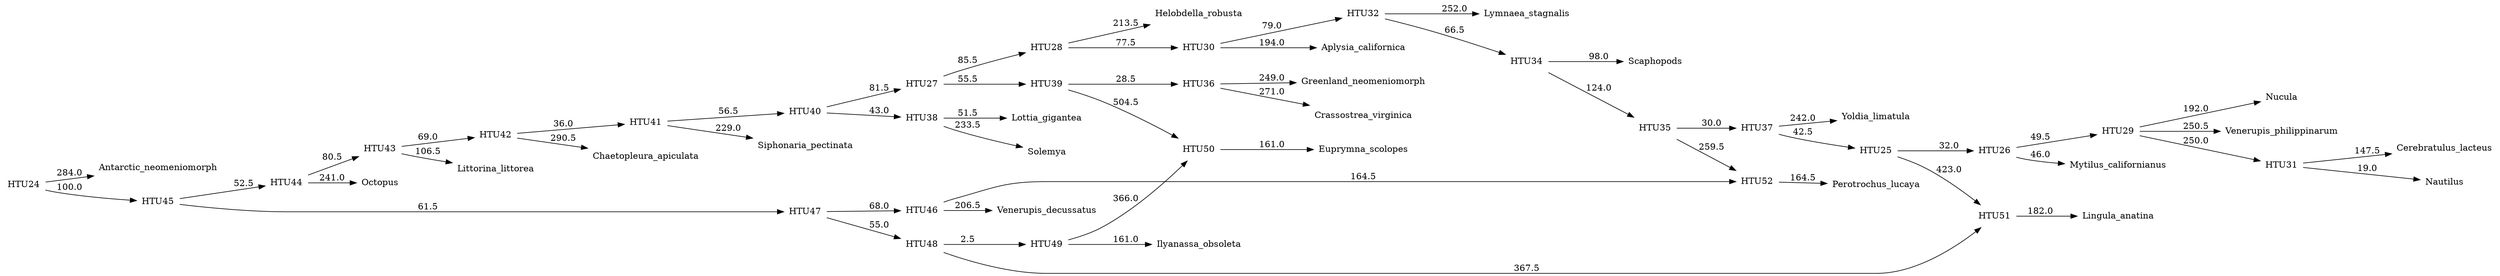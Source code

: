 digraph G {
	rankdir = LR;	node [ shape = none];

    0 [label=Antarctic_neomeniomorph];
    1 [label=Aplysia_californica];
    2 [label=Cerebratulus_lacteus];
    3 [label=Chaetopleura_apiculata];
    4 [label=Crassostrea_virginica];
    5 [label=Euprymna_scolopes];
    6 [label=Greenland_neomeniomorph];
    7 [label=Helobdella_robusta];
    8 [label=Ilyanassa_obsoleta];
    9 [label=Lingula_anatina];
    10 [label=Littorina_littorea];
    11 [label=Lottia_gigantea];
    12 [label=Lymnaea_stagnalis];
    13 [label=Mytilus_californianus];
    14 [label=Nautilus];
    15 [label=Nucula];
    16 [label=Octopus];
    17 [label=Perotrochus_lucaya];
    18 [label=Scaphopods];
    19 [label=Siphonaria_pectinata];
    20 [label=Solemya];
    21 [label=Venerupis_decussatus];
    22 [label=Venerupis_philippinarum];
    23 [label=Yoldia_limatula];
    24 [label=HTU24];
    25 [label=HTU25];
    26 [label=HTU26];
    27 [label=HTU27];
    28 [label=HTU28];
    29 [label=HTU29];
    30 [label=HTU30];
    31 [label=HTU31];
    32 [label=HTU32];
    34 [label=HTU34];
    35 [label=HTU35];
    36 [label=HTU36];
    37 [label=HTU37];
    38 [label=HTU38];
    39 [label=HTU39];
    40 [label=HTU40];
    41 [label=HTU41];
    42 [label=HTU42];
    43 [label=HTU43];
    44 [label=HTU44];
    45 [label=HTU45];
    46 [label=HTU46];
    47 [label=HTU47];
    48 [label=HTU48];
    49 [label=HTU49];
    50 [label=HTU50];
    51 [label=HTU51];
    52 [label=HTU52];
    24 -> 0 [label=284.0];
    24 -> 45 [label=100.0];
    25 -> 26 [label=32.0];
    25 -> 51 [label=423.0];
    26 -> 13 [label=46.0];
    26 -> 29 [label=49.5];
    27 -> 28 [label=85.5];
    27 -> 39 [label=55.5];
    28 -> 7 [label=213.5];
    28 -> 30 [label=77.5];
    29 -> 15 [label=192.0];
    29 -> 22 [label=250.5];
    29 -> 31 [label=250.0];
    30 -> 1 [label=194.0];
    30 -> 32 [label=79.0];
    31 -> 2 [label=147.5];
    31 -> 14 [label=19.0];
    32 -> 12 [label=252.0];
    32 -> 34 [label=66.5];
    34 -> 18 [label=98.0];
    34 -> 35 [label=124.0];
    35 -> 37 [label=30.0];
    35 -> 52 [label=259.5];
    36 -> 4 [label=271.0];
    36 -> 6 [label=249.0];
    37 -> 23 [label=242.0];
    37 -> 25 [label=42.5];
    38 -> 11 [label=51.5];
    38 -> 20 [label=233.5];
    39 -> 36 [label=28.5];
    39 -> 50 [label=504.5];
    40 -> 27 [label=81.5];
    40 -> 38 [label=43.0];
    41 -> 19 [label=229.0];
    41 -> 40 [label=56.5];
    42 -> 3 [label=290.5];
    42 -> 41 [label=36.0];
    43 -> 10 [label=106.5];
    43 -> 42 [label=69.0];
    44 -> 16 [label=241.0];
    44 -> 43 [label=80.5];
    45 -> 44 [label=52.5];
    45 -> 47 [label=61.5];
    46 -> 21 [label=206.5];
    46 -> 52 [label=164.5];
    47 -> 46 [label=68.0];
    47 -> 48 [label=55.0];
    48 -> 49 [label=2.5];
    48 -> 51 [label=367.5];
    49 -> 8 [label=161.0];
    49 -> 50 [label=366.0];
    50 -> 5 [label=161.0];
    51 -> 9 [label=182.0];
    52 -> 17 [label=164.5];
}
//1874.0
digraph G {
	rankdir = LR;	node [ shape = none];

    0 [label=Antarctic_neomeniomorph];
    1 [label=Aplysia_californica];
    2 [label=Cerebratulus_lacteus];
    3 [label=Chaetopleura_apiculata];
    4 [label=Crassostrea_virginica];
    5 [label=Euprymna_scolopes];
    6 [label=Greenland_neomeniomorph];
    7 [label=Helobdella_robusta];
    8 [label=Ilyanassa_obsoleta];
    9 [label=Lingula_anatina];
    10 [label=Littorina_littorea];
    11 [label=Lottia_gigantea];
    12 [label=Lymnaea_stagnalis];
    13 [label=Mytilus_californianus];
    14 [label=Nautilus];
    15 [label=Nucula];
    16 [label=Octopus];
    17 [label=Perotrochus_lucaya];
    18 [label=Scaphopods];
    19 [label=Siphonaria_pectinata];
    20 [label=Solemya];
    21 [label=Venerupis_decussatus];
    22 [label=Venerupis_philippinarum];
    23 [label=Yoldia_limatula];
    24 [label=HTU24];
    25 [label=HTU25];
    26 [label=HTU26];
    27 [label=HTU27];
    28 [label=HTU28];
    29 [label=HTU29];
    30 [label=HTU30];
    31 [label=HTU31];
    33 [label=HTU33];
    34 [label=HTU34];
    35 [label=HTU35];
    36 [label=HTU36];
    37 [label=HTU37];
    38 [label=HTU38];
    39 [label=HTU39];
    40 [label=HTU40];
    41 [label=HTU41];
    42 [label=HTU42];
    43 [label=HTU43];
    44 [label=HTU44];
    45 [label=HTU45];
    46 [label=HTU46];
    24 -> 0 [label=286.0];
    24 -> 43 [label=109.5];
    25 -> 13 [label=41.0];
    25 -> 28 [label=49.5];
    26 -> 27 [label=84.5];
    26 -> 37 [label=63.0];
    27 -> 7 [label=228.0];
    27 -> 29 [label=82.0];
    28 -> 15 [label=191.5];
    28 -> 22 [label=250.5];
    28 -> 30 [label=252.0];
    29 -> 1 [label=211.0];
    29 -> 31 [label=78.5];
    30 -> 2 [label=148.5];
    30 -> 14 [label=18.0];
    31 -> 12 [label=271.5];
    31 -> 33 [label=63.5];
    33 -> 18 [label=119.5];
    33 -> 35 [label=104.5];
    34 -> 4 [label=271.0];
    34 -> 6 [label=249.0];
    35 -> 23 [label=253.0];
    35 -> 25 [label=45.0];
    36 -> 11 [label=54.5];
    36 -> 20 [label=230.5];
    37 -> 5 [label=368.0];
    37 -> 34 [label=22.0];
    38 -> 26 [label=88.0];
    38 -> 36 [label=44.5];
    39 -> 19 [label=231.0];
    39 -> 38 [label=58.0];
    40 -> 3 [label=292.5];
    40 -> 39 [label=39.5];
    41 -> 10 [label=108.0];
    41 -> 40 [label=71.0];
    42 -> 16 [label=233.0];
    42 -> 41 [label=86.0];
    43 -> 42 [label=55.5];
    43 -> 45 [label=82.0];
    44 -> 17 [label=0.5];
    44 -> 21 [label=206.5];
    45 -> 44 [label=3.5];
    45 -> 46 [label=145.0];
    46 -> 8 [label=1.5];
    46 -> 9 [label=30.5];
}
//1709.0
digraph G {
	rankdir = LR;	node [ shape = none];

    0 [label=Antarctic_neomeniomorph];
    1 [label=Aplysia_californica];
    2 [label=Cerebratulus_lacteus];
    3 [label=Chaetopleura_apiculata];
    4 [label=Crassostrea_virginica];
    5 [label=Euprymna_scolopes];
    6 [label=Greenland_neomeniomorph];
    7 [label=Helobdella_robusta];
    8 [label=Ilyanassa_obsoleta];
    9 [label=Lingula_anatina];
    10 [label=Littorina_littorea];
    11 [label=Lottia_gigantea];
    12 [label=Lymnaea_stagnalis];
    13 [label=Mytilus_californianus];
    14 [label=Nautilus];
    15 [label=Nucula];
    16 [label=Octopus];
    17 [label=Perotrochus_lucaya];
    18 [label=Scaphopods];
    19 [label=Siphonaria_pectinata];
    20 [label=Solemya];
    21 [label=Venerupis_decussatus];
    22 [label=Venerupis_philippinarum];
    23 [label=Yoldia_limatula];
    24 [label=HTU24];
    25 [label=HTU25];
    26 [label=HTU26];
    27 [label=HTU27];
    28 [label=HTU28];
    29 [label=HTU29];
    30 [label=HTU30];
    31 [label=HTU31];
    33 [label=HTU33];
    34 [label=HTU34];
    35 [label=HTU35];
    36 [label=HTU36];
    37 [label=HTU37];
    38 [label=HTU38];
    39 [label=HTU39];
    40 [label=HTU40];
    41 [label=HTU41];
    42 [label=HTU42];
    43 [label=HTU43];
    44 [label=HTU44];
    45 [label=HTU45];
    46 [label=HTU46];
    24 -> 0 [label=286.0];
    24 -> 43 [label=109.5];
    25 -> 13 [label=41.0];
    25 -> 28 [label=49.5];
    26 -> 27 [label=84.5];
    26 -> 37 [label=63.0];
    27 -> 7 [label=228.0];
    27 -> 29 [label=82.0];
    28 -> 15 [label=191.5];
    28 -> 22 [label=250.5];
    28 -> 30 [label=252.0];
    29 -> 1 [label=211.0];
    29 -> 31 [label=78.5];
    30 -> 2 [label=148.5];
    30 -> 14 [label=18.0];
    31 -> 12 [label=271.5];
    31 -> 33 [label=63.5];
    33 -> 18 [label=119.5];
    33 -> 35 [label=104.5];
    34 -> 4 [label=271.0];
    34 -> 6 [label=249.0];
    35 -> 23 [label=253.0];
    35 -> 25 [label=45.0];
    36 -> 11 [label=54.5];
    36 -> 20 [label=230.5];
    37 -> 5 [label=368.0];
    37 -> 34 [label=22.0];
    38 -> 26 [label=88.0];
    38 -> 36 [label=44.5];
    39 -> 19 [label=231.0];
    39 -> 38 [label=58.0];
    40 -> 3 [label=292.5];
    40 -> 39 [label=39.5];
    41 -> 10 [label=108.0];
    41 -> 40 [label=71.0];
    42 -> 16 [label=233.0];
    42 -> 41 [label=86.0];
    43 -> 42 [label=55.5];
    43 -> 45 [label=82.0];
    44 -> 17 [label=0.5];
    44 -> 21 [label=206.5];
    45 -> 44 [label=3.5];
    45 -> 46 [label=145.0];
    46 -> 8 [label=1.5];
    46 -> 9 [label=30.5];
}
//1709.0
digraph G {
	rankdir = LR;	node [ shape = none];

    0 [label=Antarctic_neomeniomorph];
    1 [label=Aplysia_californica];
    2 [label=Cerebratulus_lacteus];
    3 [label=Chaetopleura_apiculata];
    4 [label=Crassostrea_virginica];
    5 [label=Euprymna_scolopes];
    6 [label=Greenland_neomeniomorph];
    7 [label=Helobdella_robusta];
    8 [label=Ilyanassa_obsoleta];
    9 [label=Lingula_anatina];
    10 [label=Littorina_littorea];
    11 [label=Lottia_gigantea];
    12 [label=Lymnaea_stagnalis];
    13 [label=Mytilus_californianus];
    14 [label=Nautilus];
    15 [label=Nucula];
    16 [label=Octopus];
    17 [label=Perotrochus_lucaya];
    18 [label=Scaphopods];
    19 [label=Siphonaria_pectinata];
    20 [label=Solemya];
    21 [label=Venerupis_decussatus];
    22 [label=Venerupis_philippinarum];
    23 [label=Yoldia_limatula];
    24 [label=HTU24];
    25 [label=HTU25];
    26 [label=HTU26];
    27 [label=HTU27];
    28 [label=HTU28];
    29 [label=HTU29];
    30 [label=HTU30];
    31 [label=HTU31];
    33 [label=HTU33];
    34 [label=HTU34];
    35 [label=HTU35];
    36 [label=HTU36];
    37 [label=HTU37];
    38 [label=HTU38];
    39 [label=HTU39];
    40 [label=HTU40];
    41 [label=HTU41];
    42 [label=HTU42];
    43 [label=HTU43];
    44 [label=HTU44];
    45 [label=HTU45];
    46 [label=HTU46];
    24 -> 0 [label=262.5];
    24 -> 44 [label=70.5];
    25 -> 13 [label=44.5];
    25 -> 28 [label=49.5];
    26 -> 27 [label=85.5];
    26 -> 38 [label=55.5];
    27 -> 7 [label=213.5];
    27 -> 29 [label=77.5];
    28 -> 15 [label=192.0];
    28 -> 22 [label=250.5];
    28 -> 30 [label=250.0];
    29 -> 1 [label=194.0];
    29 -> 31 [label=79.0];
    30 -> 2 [label=147.5];
    30 -> 14 [label=19.0];
    31 -> 12 [label=252.0];
    31 -> 33 [label=66.5];
    33 -> 18 [label=98.0];
    33 -> 34 [label=124.5];
    34 -> 17 [label=105.0];
    34 -> 36 [label=32.5];
    35 -> 4 [label=271.0];
    35 -> 6 [label=249.0];
    36 -> 23 [label=245.0];
    36 -> 25 [label=48.5];
    37 -> 11 [label=52.0];
    37 -> 20 [label=233.0];
    38 -> 5 [label=363.5];
    38 -> 35 [label=28.5];
    39 -> 26 [label=81.5];
    39 -> 37 [label=43.5];
    40 -> 19 [label=229.0];
    40 -> 39 [label=57.5];
    41 -> 3 [label=289.0];
    41 -> 40 [label=37.5];
    42 -> 10 [label=105.5];
    42 -> 41 [label=70.5];
    43 -> 16 [label=229.0];
    43 -> 42 [label=91.0];
    44 -> 43 [label=26.0];
    44 -> 45 [label=253.5];
    45 -> 21 [label=52.5];
    45 -> 46 [label=13.5];
    46 -> 8 [label=2.0];
    46 -> 9 [label=30.0];
}
//1698.0
digraph G {
	rankdir = LR;	node [ shape = none];

    0 [label=Antarctic_neomeniomorph];
    1 [label=Aplysia_californica];
    2 [label=Cerebratulus_lacteus];
    3 [label=Chaetopleura_apiculata];
    4 [label=Crassostrea_virginica];
    5 [label=Euprymna_scolopes];
    6 [label=Greenland_neomeniomorph];
    7 [label=Helobdella_robusta];
    8 [label=Ilyanassa_obsoleta];
    9 [label=Lingula_anatina];
    10 [label=Littorina_littorea];
    11 [label=Lottia_gigantea];
    12 [label=Lymnaea_stagnalis];
    13 [label=Mytilus_californianus];
    14 [label=Nautilus];
    15 [label=Nucula];
    16 [label=Octopus];
    17 [label=Perotrochus_lucaya];
    18 [label=Scaphopods];
    19 [label=Siphonaria_pectinata];
    20 [label=Solemya];
    21 [label=Venerupis_decussatus];
    22 [label=Venerupis_philippinarum];
    23 [label=Yoldia_limatula];
    24 [label=HTU24];
    25 [label=HTU25];
    26 [label=HTU26];
    27 [label=HTU27];
    28 [label=HTU28];
    29 [label=HTU29];
    30 [label=HTU30];
    31 [label=HTU31];
    33 [label=HTU33];
    34 [label=HTU34];
    35 [label=HTU35];
    36 [label=HTU36];
    37 [label=HTU37];
    38 [label=HTU38];
    39 [label=HTU39];
    40 [label=HTU40];
    41 [label=HTU41];
    42 [label=HTU42];
    43 [label=HTU43];
    44 [label=HTU44];
    45 [label=HTU45];
    46 [label=HTU46];
    24 -> 0 [label=262.5];
    24 -> 44 [label=70.5];
    25 -> 13 [label=44.5];
    25 -> 28 [label=49.5];
    26 -> 27 [label=85.5];
    26 -> 38 [label=55.5];
    27 -> 7 [label=213.5];
    27 -> 29 [label=77.5];
    28 -> 15 [label=192.0];
    28 -> 22 [label=250.5];
    28 -> 30 [label=250.0];
    29 -> 1 [label=194.0];
    29 -> 31 [label=79.0];
    30 -> 2 [label=147.5];
    30 -> 14 [label=19.0];
    31 -> 12 [label=252.0];
    31 -> 33 [label=66.5];
    33 -> 18 [label=98.0];
    33 -> 34 [label=124.5];
    34 -> 17 [label=105.0];
    34 -> 36 [label=32.5];
    35 -> 4 [label=271.0];
    35 -> 6 [label=249.0];
    36 -> 23 [label=245.0];
    36 -> 25 [label=48.5];
    37 -> 11 [label=52.0];
    37 -> 20 [label=233.0];
    38 -> 5 [label=363.5];
    38 -> 35 [label=28.5];
    39 -> 26 [label=81.5];
    39 -> 37 [label=43.5];
    40 -> 19 [label=229.0];
    40 -> 39 [label=57.5];
    41 -> 3 [label=289.0];
    41 -> 40 [label=37.5];
    42 -> 10 [label=105.5];
    42 -> 41 [label=70.5];
    43 -> 16 [label=229.0];
    43 -> 42 [label=91.0];
    44 -> 43 [label=26.0];
    44 -> 45 [label=253.5];
    45 -> 21 [label=52.5];
    45 -> 46 [label=13.5];
    46 -> 8 [label=2.0];
    46 -> 9 [label=30.0];
}
//1698.0
digraph G {
	rankdir = LR;	node [ shape = none];

    0 [label=Antarctic_neomeniomorph];
    1 [label=Aplysia_californica];
    2 [label=Cerebratulus_lacteus];
    3 [label=Chaetopleura_apiculata];
    4 [label=Crassostrea_virginica];
    5 [label=Euprymna_scolopes];
    6 [label=Greenland_neomeniomorph];
    7 [label=Helobdella_robusta];
    8 [label=Ilyanassa_obsoleta];
    9 [label=Lingula_anatina];
    10 [label=Littorina_littorea];
    11 [label=Lottia_gigantea];
    12 [label=Lymnaea_stagnalis];
    13 [label=Mytilus_californianus];
    14 [label=Nautilus];
    15 [label=Nucula];
    16 [label=Octopus];
    17 [label=Perotrochus_lucaya];
    18 [label=Scaphopods];
    19 [label=Siphonaria_pectinata];
    20 [label=Solemya];
    21 [label=Venerupis_decussatus];
    22 [label=Venerupis_philippinarum];
    23 [label=Yoldia_limatula];
    24 [label=HTU24];
    25 [label=HTU25];
    26 [label=HTU26];
    27 [label=HTU27];
    28 [label=HTU28];
    29 [label=HTU29];
    30 [label=HTU30];
    31 [label=HTU31];
    32 [label=HTU32];
    34 [label=HTU34];
    35 [label=HTU35];
    36 [label=HTU36];
    37 [label=HTU37];
    38 [label=HTU38];
    39 [label=HTU39];
    40 [label=HTU40];
    41 [label=HTU41];
    42 [label=HTU42];
    43 [label=HTU43];
    44 [label=HTU44];
    45 [label=HTU45];
    46 [label=HTU46];
    24 -> 0 [label=287.0];
    24 -> 44 [label=108.5];
    25 -> 9 [label=254.0];
    25 -> 26 [label=25.0];
    26 -> 13 [label=43.0];
    26 -> 29 [label=49.0];
    27 -> 28 [label=85.0];
    27 -> 38 [label=63.0];
    28 -> 7 [label=227.5];
    28 -> 30 [label=82.5];
    29 -> 15 [label=191.5];
    29 -> 22 [label=250.5];
    29 -> 31 [label=252.0];
    30 -> 1 [label=211.5];
    30 -> 32 [label=78.5];
    31 -> 2 [label=148.5];
    31 -> 14 [label=18.0];
    32 -> 12 [label=270.0];
    32 -> 34 [label=63.0];
    34 -> 18 [label=119.5];
    34 -> 36 [label=101.5];
    35 -> 4 [label=271.0];
    35 -> 6 [label=249.0];
    36 -> 23 [label=249.5];
    36 -> 25 [label=38.5];
    37 -> 11 [label=54.5];
    37 -> 20 [label=230.5];
    38 -> 5 [label=368.0];
    38 -> 35 [label=22.0];
    39 -> 27 [label=88.0];
    39 -> 37 [label=44.5];
    40 -> 19 [label=231.0];
    40 -> 39 [label=58.0];
    41 -> 3 [label=292.5];
    41 -> 40 [label=39.5];
    42 -> 10 [label=108.0];
    42 -> 41 [label=71.0];
    43 -> 16 [label=233.0];
    43 -> 42 [label=86.0];
    44 -> 43 [label=55.5];
    44 -> 46 [label=80.0];
    45 -> 17 [label=1.0];
    45 -> 21 [label=206.0];
    46 -> 8 [label=144.5];
    46 -> 45 [label=1.5];
}
//1687.0
digraph G {
	rankdir = LR;	node [ shape = none];

    0 [label=Antarctic_neomeniomorph];
    1 [label=Aplysia_californica];
    2 [label=Cerebratulus_lacteus];
    3 [label=Chaetopleura_apiculata];
    4 [label=Crassostrea_virginica];
    5 [label=Euprymna_scolopes];
    6 [label=Greenland_neomeniomorph];
    7 [label=Helobdella_robusta];
    8 [label=Ilyanassa_obsoleta];
    9 [label=Lingula_anatina];
    10 [label=Littorina_littorea];
    11 [label=Lottia_gigantea];
    12 [label=Lymnaea_stagnalis];
    13 [label=Mytilus_californianus];
    14 [label=Nautilus];
    15 [label=Nucula];
    16 [label=Octopus];
    17 [label=Perotrochus_lucaya];
    18 [label=Scaphopods];
    19 [label=Siphonaria_pectinata];
    20 [label=Solemya];
    21 [label=Venerupis_decussatus];
    22 [label=Venerupis_philippinarum];
    23 [label=Yoldia_limatula];
    24 [label=HTU24];
    25 [label=HTU25];
    26 [label=HTU26];
    27 [label=HTU27];
    28 [label=HTU28];
    29 [label=HTU29];
    30 [label=HTU30];
    31 [label=HTU31];
    32 [label=HTU32];
    34 [label=HTU34];
    35 [label=HTU35];
    36 [label=HTU36];
    37 [label=HTU37];
    38 [label=HTU38];
    39 [label=HTU39];
    40 [label=HTU40];
    41 [label=HTU41];
    42 [label=HTU42];
    43 [label=HTU43];
    44 [label=HTU44];
    45 [label=HTU45];
    46 [label=HTU46];
    24 -> 0 [label=287.0];
    24 -> 44 [label=108.5];
    25 -> 9 [label=254.0];
    25 -> 26 [label=25.0];
    26 -> 13 [label=43.0];
    26 -> 29 [label=49.0];
    27 -> 28 [label=85.0];
    27 -> 38 [label=63.0];
    28 -> 7 [label=227.5];
    28 -> 30 [label=82.5];
    29 -> 15 [label=191.5];
    29 -> 22 [label=250.5];
    29 -> 31 [label=252.0];
    30 -> 1 [label=211.5];
    30 -> 32 [label=78.5];
    31 -> 2 [label=148.5];
    31 -> 14 [label=18.0];
    32 -> 12 [label=270.0];
    32 -> 34 [label=63.0];
    34 -> 18 [label=119.5];
    34 -> 36 [label=101.5];
    35 -> 4 [label=271.0];
    35 -> 6 [label=249.0];
    36 -> 23 [label=249.5];
    36 -> 25 [label=38.5];
    37 -> 11 [label=54.5];
    37 -> 20 [label=230.5];
    38 -> 5 [label=368.0];
    38 -> 35 [label=22.0];
    39 -> 27 [label=88.0];
    39 -> 37 [label=44.5];
    40 -> 19 [label=231.0];
    40 -> 39 [label=58.0];
    41 -> 3 [label=292.5];
    41 -> 40 [label=39.5];
    42 -> 10 [label=108.0];
    42 -> 41 [label=71.0];
    43 -> 16 [label=233.0];
    43 -> 42 [label=86.0];
    44 -> 43 [label=55.5];
    44 -> 46 [label=80.0];
    45 -> 17 [label=1.0];
    45 -> 21 [label=206.0];
    46 -> 8 [label=144.5];
    46 -> 45 [label=1.5];
}
//1687.0
digraph G {
	rankdir = LR;	node [ shape = none];

    0 [label=Antarctic_neomeniomorph];
    1 [label=Aplysia_californica];
    2 [label=Cerebratulus_lacteus];
    3 [label=Chaetopleura_apiculata];
    4 [label=Crassostrea_virginica];
    5 [label=Euprymna_scolopes];
    6 [label=Greenland_neomeniomorph];
    7 [label=Helobdella_robusta];
    8 [label=Ilyanassa_obsoleta];
    9 [label=Lingula_anatina];
    10 [label=Littorina_littorea];
    11 [label=Lottia_gigantea];
    12 [label=Lymnaea_stagnalis];
    13 [label=Mytilus_californianus];
    14 [label=Nautilus];
    15 [label=Nucula];
    16 [label=Octopus];
    17 [label=Perotrochus_lucaya];
    18 [label=Scaphopods];
    19 [label=Siphonaria_pectinata];
    20 [label=Solemya];
    21 [label=Venerupis_decussatus];
    22 [label=Venerupis_philippinarum];
    23 [label=Yoldia_limatula];
    24 [label=HTU24];
    25 [label=HTU25];
    26 [label=HTU26];
    27 [label=HTU27];
    28 [label=HTU28];
    29 [label=HTU29];
    30 [label=HTU30];
    31 [label=HTU31];
    33 [label=HTU33];
    34 [label=HTU34];
    35 [label=HTU35];
    36 [label=HTU36];
    37 [label=HTU37];
    38 [label=HTU38];
    39 [label=HTU39];
    40 [label=HTU40];
    41 [label=HTU41];
    42 [label=HTU42];
    43 [label=HTU43];
    44 [label=HTU44];
    45 [label=HTU45];
    46 [label=HTU46];
    24 -> 0 [label=247.0];
    24 -> 43 [label=119.0];
    25 -> 13 [label=44.5];
    25 -> 28 [label=49.5];
    26 -> 27 [label=114.0];
    26 -> 35 [label=25.5];
    27 -> 7 [label=215.5];
    27 -> 29 [label=76.0];
    28 -> 15 [label=192.0];
    28 -> 22 [label=250.5];
    28 -> 30 [label=250.0];
    29 -> 1 [label=194.0];
    29 -> 31 [label=79.0];
    30 -> 2 [label=147.5];
    30 -> 14 [label=19.0];
    31 -> 12 [label=252.0];
    31 -> 33 [label=66.5];
    33 -> 18 [label=100.0];
    33 -> 34 [label=122.5];
    34 -> 17 [label=106.0];
    34 -> 36 [label=32.0];
    35 -> 4 [label=274.0];
    35 -> 6 [label=250.0];
    36 -> 23 [label=245.0];
    36 -> 25 [label=48.0];
    37 -> 11 [label=44.5];
    37 -> 20 [label=240.5];
    38 -> 26 [label=64.5];
    38 -> 37 [label=63.0];
    39 -> 19 [label=237.0];
    39 -> 38 [label=68.0];
    40 -> 3 [label=296.5];
    40 -> 39 [label=33.0];
    41 -> 10 [label=111.0];
    41 -> 40 [label=67.5];
    42 -> 16 [label=226.0];
    42 -> 41 [label=90.0];
    43 -> 42 [label=42.5];
    43 -> 44 [label=108.0];
    44 -> 21 [label=213.5];
    44 -> 45 [label=16.5];
    45 -> 9 [label=191.0];
    45 -> 46 [label=2.0];
    46 -> 5 [label=206.0];
    46 -> 8 [label=161.0];
}
//1675.0
digraph G {
	rankdir = LR;	node [ shape = none];

    0 [label=Antarctic_neomeniomorph];
    1 [label=Aplysia_californica];
    2 [label=Cerebratulus_lacteus];
    3 [label=Chaetopleura_apiculata];
    4 [label=Crassostrea_virginica];
    5 [label=Euprymna_scolopes];
    6 [label=Greenland_neomeniomorph];
    7 [label=Helobdella_robusta];
    8 [label=Ilyanassa_obsoleta];
    9 [label=Lingula_anatina];
    10 [label=Littorina_littorea];
    11 [label=Lottia_gigantea];
    12 [label=Lymnaea_stagnalis];
    13 [label=Mytilus_californianus];
    14 [label=Nautilus];
    15 [label=Nucula];
    16 [label=Octopus];
    17 [label=Perotrochus_lucaya];
    18 [label=Scaphopods];
    19 [label=Siphonaria_pectinata];
    20 [label=Solemya];
    21 [label=Venerupis_decussatus];
    22 [label=Venerupis_philippinarum];
    23 [label=Yoldia_limatula];
    24 [label=HTU24];
    25 [label=HTU25];
    26 [label=HTU26];
    27 [label=HTU27];
    28 [label=HTU28];
    29 [label=HTU29];
    30 [label=HTU30];
    31 [label=HTU31];
    32 [label=HTU32];
    34 [label=HTU34];
    35 [label=HTU35];
    36 [label=HTU36];
    37 [label=HTU37];
    38 [label=HTU38];
    39 [label=HTU39];
    40 [label=HTU40];
    41 [label=HTU41];
    42 [label=HTU42];
    43 [label=HTU43];
    44 [label=HTU44];
    45 [label=HTU45];
    46 [label=HTU46];
    24 -> 0 [label=258.5];
    24 -> 44 [label=107.5];
    25 -> 9 [label=246.5];
    25 -> 26 [label=32.0];
    26 -> 13 [label=46.0];
    26 -> 29 [label=49.5];
    27 -> 28 [label=114.0];
    27 -> 36 [label=25.5];
    28 -> 7 [label=215.5];
    28 -> 30 [label=76.0];
    29 -> 15 [label=192.0];
    29 -> 22 [label=250.5];
    29 -> 31 [label=250.0];
    30 -> 1 [label=194.0];
    30 -> 32 [label=79.0];
    31 -> 2 [label=147.5];
    31 -> 14 [label=19.0];
    32 -> 12 [label=252.0];
    32 -> 34 [label=66.5];
    34 -> 18 [label=100.0];
    34 -> 35 [label=122.0];
    35 -> 17 [label=105.5];
    35 -> 37 [label=29.5];
    36 -> 4 [label=274.0];
    36 -> 6 [label=250.0];
    37 -> 23 [label=242.0];
    37 -> 25 [label=42.0];
    38 -> 11 [label=44.5];
    38 -> 20 [label=240.5];
    39 -> 27 [label=64.5];
    39 -> 38 [label=63.0];
    40 -> 19 [label=237.0];
    40 -> 39 [label=68.0];
    41 -> 3 [label=296.5];
    41 -> 40 [label=33.5];
    42 -> 10 [label=110.0];
    42 -> 41 [label=67.5];
    43 -> 16 [label=226.0];
    43 -> 42 [label=89.0];
    44 -> 43 [label=42.5];
    44 -> 45 [label=95.5];
    45 -> 21 [label=225.0];
    45 -> 46 [label=4.0];
    46 -> 5 [label=206.0];
    46 -> 8 [label=161.0];
}
//1656.0
digraph G {
	rankdir = LR;	node [ shape = none];

    0 [label=Antarctic_neomeniomorph];
    1 [label=Aplysia_californica];
    2 [label=Cerebratulus_lacteus];
    3 [label=Chaetopleura_apiculata];
    4 [label=Crassostrea_virginica];
    5 [label=Euprymna_scolopes];
    6 [label=Greenland_neomeniomorph];
    7 [label=Helobdella_robusta];
    8 [label=Ilyanassa_obsoleta];
    9 [label=Lingula_anatina];
    10 [label=Littorina_littorea];
    11 [label=Lottia_gigantea];
    12 [label=Lymnaea_stagnalis];
    13 [label=Mytilus_californianus];
    14 [label=Nautilus];
    15 [label=Nucula];
    16 [label=Octopus];
    17 [label=Perotrochus_lucaya];
    18 [label=Scaphopods];
    19 [label=Siphonaria_pectinata];
    20 [label=Solemya];
    21 [label=Venerupis_decussatus];
    22 [label=Venerupis_philippinarum];
    23 [label=Yoldia_limatula];
    24 [label=HTU24];
    25 [label=HTU25];
    26 [label=HTU26];
    27 [label=HTU27];
    28 [label=HTU28];
    29 [label=HTU29];
    30 [label=HTU30];
    31 [label=HTU31];
    32 [label=HTU32];
    34 [label=HTU34];
    35 [label=HTU35];
    36 [label=HTU36];
    37 [label=HTU37];
    38 [label=HTU38];
    39 [label=HTU39];
    40 [label=HTU40];
    41 [label=HTU41];
    42 [label=HTU42];
    43 [label=HTU43];
    44 [label=HTU44];
    45 [label=HTU45];
    46 [label=HTU46];
    24 -> 0 [label=258.5];
    24 -> 44 [label=107.5];
    25 -> 9 [label=246.5];
    25 -> 26 [label=32.0];
    26 -> 13 [label=46.0];
    26 -> 29 [label=49.5];
    27 -> 28 [label=114.0];
    27 -> 36 [label=25.5];
    28 -> 7 [label=215.5];
    28 -> 30 [label=76.0];
    29 -> 15 [label=192.0];
    29 -> 22 [label=250.5];
    29 -> 31 [label=250.0];
    30 -> 1 [label=194.0];
    30 -> 32 [label=79.0];
    31 -> 2 [label=147.5];
    31 -> 14 [label=19.0];
    32 -> 12 [label=252.0];
    32 -> 34 [label=66.5];
    34 -> 18 [label=100.0];
    34 -> 35 [label=122.0];
    35 -> 17 [label=105.5];
    35 -> 37 [label=29.5];
    36 -> 4 [label=274.0];
    36 -> 6 [label=250.0];
    37 -> 23 [label=242.0];
    37 -> 25 [label=42.0];
    38 -> 11 [label=44.5];
    38 -> 20 [label=240.5];
    39 -> 27 [label=64.5];
    39 -> 38 [label=63.0];
    40 -> 19 [label=237.0];
    40 -> 39 [label=68.0];
    41 -> 3 [label=296.5];
    41 -> 40 [label=33.5];
    42 -> 10 [label=110.0];
    42 -> 41 [label=67.5];
    43 -> 16 [label=226.0];
    43 -> 42 [label=89.0];
    44 -> 43 [label=42.5];
    44 -> 45 [label=95.5];
    45 -> 21 [label=225.0];
    45 -> 46 [label=4.0];
    46 -> 5 [label=206.0];
    46 -> 8 [label=161.0];
}
//1656.0
digraph G {
	rankdir = LR;	node [ shape = none];

    0 [label=Antarctic_neomeniomorph];
    1 [label=Aplysia_californica];
    2 [label=Cerebratulus_lacteus];
    3 [label=Chaetopleura_apiculata];
    4 [label=Crassostrea_virginica];
    5 [label=Euprymna_scolopes];
    6 [label=Greenland_neomeniomorph];
    7 [label=Helobdella_robusta];
    8 [label=Ilyanassa_obsoleta];
    9 [label=Lingula_anatina];
    10 [label=Littorina_littorea];
    11 [label=Lottia_gigantea];
    12 [label=Lymnaea_stagnalis];
    13 [label=Mytilus_californianus];
    14 [label=Nautilus];
    15 [label=Nucula];
    16 [label=Octopus];
    17 [label=Perotrochus_lucaya];
    18 [label=Scaphopods];
    19 [label=Siphonaria_pectinata];
    20 [label=Solemya];
    21 [label=Venerupis_decussatus];
    22 [label=Venerupis_philippinarum];
    23 [label=Yoldia_limatula];
    24 [label=HTU24];
    25 [label=HTU25];
    26 [label=HTU26];
    27 [label=HTU27];
    28 [label=HTU28];
    29 [label=HTU29];
    30 [label=HTU30];
    31 [label=HTU31];
    32 [label=HTU32];
    34 [label=HTU34];
    35 [label=HTU35];
    36 [label=HTU36];
    37 [label=HTU37];
    38 [label=HTU38];
    39 [label=HTU39];
    40 [label=HTU40];
    41 [label=HTU41];
    42 [label=HTU42];
    43 [label=HTU43];
    44 [label=HTU44];
    45 [label=HTU45];
    46 [label=HTU46];
    24 -> 0 [label=258.5];
    24 -> 44 [label=107.5];
    25 -> 9 [label=246.5];
    25 -> 26 [label=32.0];
    26 -> 13 [label=46.0];
    26 -> 29 [label=49.5];
    27 -> 28 [label=114.0];
    27 -> 36 [label=25.5];
    28 -> 7 [label=215.5];
    28 -> 30 [label=76.0];
    29 -> 15 [label=192.0];
    29 -> 22 [label=250.5];
    29 -> 31 [label=250.0];
    30 -> 1 [label=194.0];
    30 -> 32 [label=79.0];
    31 -> 2 [label=147.5];
    31 -> 14 [label=19.0];
    32 -> 12 [label=252.0];
    32 -> 34 [label=66.5];
    34 -> 18 [label=100.0];
    34 -> 35 [label=122.0];
    35 -> 17 [label=105.5];
    35 -> 37 [label=29.5];
    36 -> 4 [label=274.0];
    36 -> 6 [label=250.0];
    37 -> 23 [label=242.0];
    37 -> 25 [label=42.0];
    38 -> 11 [label=44.5];
    38 -> 20 [label=240.5];
    39 -> 27 [label=64.5];
    39 -> 38 [label=63.0];
    40 -> 19 [label=237.0];
    40 -> 39 [label=68.0];
    41 -> 3 [label=296.5];
    41 -> 40 [label=33.5];
    42 -> 10 [label=110.0];
    42 -> 41 [label=67.5];
    43 -> 16 [label=226.0];
    43 -> 42 [label=89.0];
    44 -> 43 [label=42.5];
    44 -> 45 [label=95.5];
    45 -> 21 [label=225.0];
    45 -> 46 [label=4.0];
    46 -> 5 [label=206.0];
    46 -> 8 [label=161.0];
}
//1656.0
